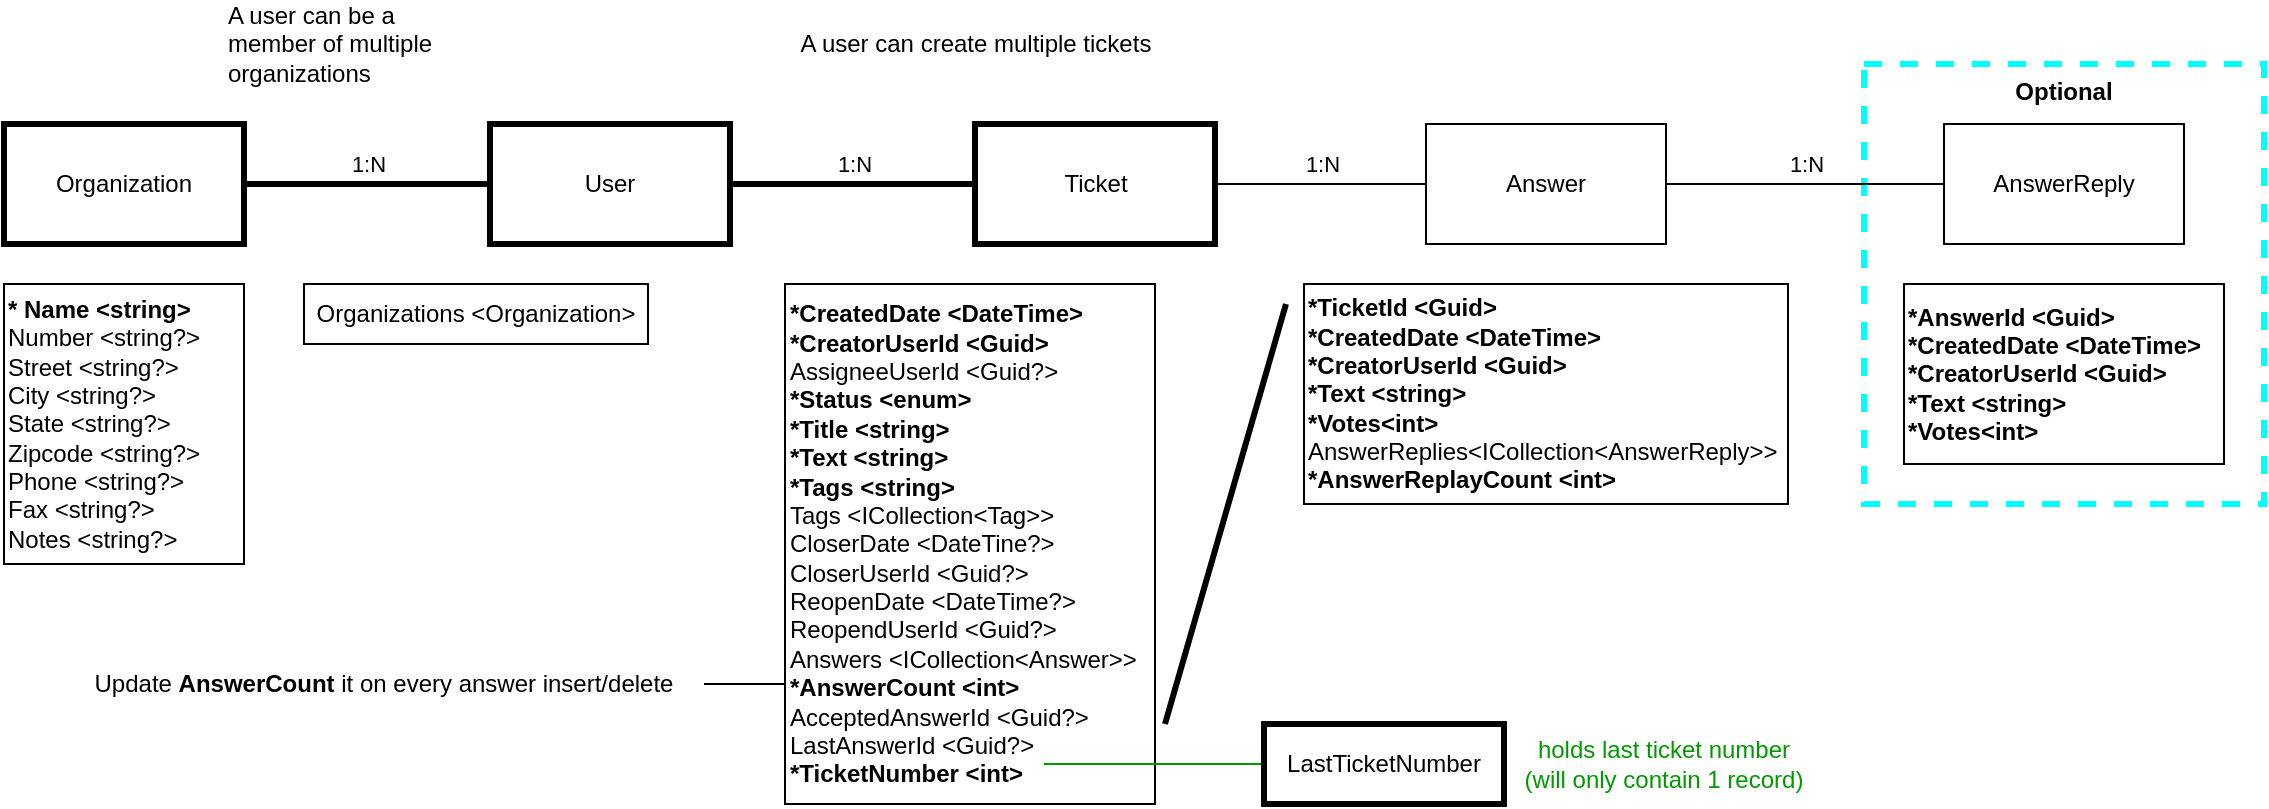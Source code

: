 <mxfile version="13.1.1" type="device"><diagram id="XsdR5rBmlQvIxGyuyij2" name="Page-1"><mxGraphModel dx="1422" dy="802" grid="1" gridSize="10" guides="1" tooltips="1" connect="1" arrows="1" fold="1" page="1" pageScale="1" pageWidth="850" pageHeight="1100" math="0" shadow="0"><root><mxCell id="0"/><mxCell id="1" parent="0"/><mxCell id="ulAKDCp1waad2PIdhyz6-4" value="&lt;b&gt;Optional&lt;/b&gt;" style="rounded=0;whiteSpace=wrap;html=1;dashed=1;strokeColor=#00FFFF;horizontal=1;verticalAlign=top;strokeWidth=3;" parent="1" vertex="1"><mxGeometry x="940" y="50" width="200" height="220" as="geometry"/></mxCell><mxCell id="tSy238-uLxkxltDlmrF9-1" value="Organization" style="rounded=0;whiteSpace=wrap;html=1;strokeWidth=3;" parent="1" vertex="1"><mxGeometry x="10" y="80" width="120" height="60" as="geometry"/></mxCell><mxCell id="tSy238-uLxkxltDlmrF9-2" value="User" style="rounded=0;whiteSpace=wrap;html=1;strokeWidth=3;" parent="1" vertex="1"><mxGeometry x="253" y="80" width="120" height="60" as="geometry"/></mxCell><mxCell id="tSy238-uLxkxltDlmrF9-3" value="Ticket" style="rounded=0;whiteSpace=wrap;html=1;strokeWidth=3;" parent="1" vertex="1"><mxGeometry x="495.5" y="80" width="120" height="60" as="geometry"/></mxCell><mxCell id="tSy238-uLxkxltDlmrF9-4" value="Answer" style="rounded=0;whiteSpace=wrap;html=1;" parent="1" vertex="1"><mxGeometry x="721" y="80" width="120" height="60" as="geometry"/></mxCell><mxCell id="tSy238-uLxkxltDlmrF9-5" value="AnswerReply" style="rounded=0;whiteSpace=wrap;html=1;" parent="1" vertex="1"><mxGeometry x="980" y="80" width="120" height="60" as="geometry"/></mxCell><mxCell id="tSy238-uLxkxltDlmrF9-7" value="1:N" style="endArrow=none;html=1;entryX=0;entryY=0.5;entryDx=0;entryDy=0;exitX=1;exitY=0.5;exitDx=0;exitDy=0;strokeWidth=3;" parent="1" source="tSy238-uLxkxltDlmrF9-1" target="tSy238-uLxkxltDlmrF9-2" edge="1"><mxGeometry y="10" width="50" height="50" relative="1" as="geometry"><mxPoint x="400" y="480" as="sourcePoint"/><mxPoint x="450" y="430" as="targetPoint"/><mxPoint as="offset"/></mxGeometry></mxCell><mxCell id="tSy238-uLxkxltDlmrF9-8" value="1:N" style="endArrow=none;html=1;exitX=1;exitY=0.5;exitDx=0;exitDy=0;entryX=0;entryY=0.5;entryDx=0;entryDy=0;strokeWidth=3;" parent="1" source="tSy238-uLxkxltDlmrF9-2" target="tSy238-uLxkxltDlmrF9-3" edge="1"><mxGeometry y="10" width="50" height="50" relative="1" as="geometry"><mxPoint x="330" y="120" as="sourcePoint"/><mxPoint x="350" y="180" as="targetPoint"/><mxPoint as="offset"/></mxGeometry></mxCell><mxCell id="tSy238-uLxkxltDlmrF9-9" value="1:N" style="endArrow=none;html=1;entryX=0;entryY=0.5;entryDx=0;entryDy=0;exitX=1;exitY=0.5;exitDx=0;exitDy=0;" parent="1" source="tSy238-uLxkxltDlmrF9-3" target="tSy238-uLxkxltDlmrF9-4" edge="1"><mxGeometry y="10" width="50" height="50" relative="1" as="geometry"><mxPoint x="480" y="150" as="sourcePoint"/><mxPoint x="520" y="150" as="targetPoint"/><mxPoint as="offset"/></mxGeometry></mxCell><mxCell id="tSy238-uLxkxltDlmrF9-10" value="1:N" style="endArrow=none;html=1;entryX=0;entryY=0.5;entryDx=0;entryDy=0;exitX=1;exitY=0.5;exitDx=0;exitDy=0;" parent="1" source="tSy238-uLxkxltDlmrF9-4" target="tSy238-uLxkxltDlmrF9-5" edge="1"><mxGeometry y="10" width="50" height="50" relative="1" as="geometry"><mxPoint x="630" y="190" as="sourcePoint"/><mxPoint x="670" y="190" as="targetPoint"/><mxPoint as="offset"/></mxGeometry></mxCell><mxCell id="tSy238-uLxkxltDlmrF9-11" value="&lt;div&gt;&lt;b&gt;* Name &amp;lt;string&amp;gt;&amp;nbsp;&lt;/b&gt;&lt;/div&gt;&lt;div&gt;Number &amp;lt;string?&amp;gt;&lt;/div&gt;&lt;div&gt;Street &amp;lt;string?&amp;gt;&lt;/div&gt;&lt;div&gt;City &amp;lt;string?&amp;gt;&lt;/div&gt;&lt;div&gt;State &amp;lt;string?&amp;gt;&lt;/div&gt;&lt;div&gt;Zipcode &amp;lt;string?&amp;gt;&lt;/div&gt;&lt;div&gt;Phone &amp;lt;string?&amp;gt;&lt;/div&gt;&lt;div&gt;Fax &amp;lt;string?&amp;gt;&lt;/div&gt;&lt;div&gt;Notes &amp;lt;string?&amp;gt;&lt;/div&gt;" style="rounded=0;whiteSpace=wrap;html=1;align=left;verticalAlign=middle;" parent="1" vertex="1"><mxGeometry x="10" y="160" width="120" height="140" as="geometry"/></mxCell><mxCell id="tSy238-uLxkxltDlmrF9-12" value="&lt;div&gt;Organizations &amp;lt;Organization&amp;gt;&lt;/div&gt;" style="rounded=0;whiteSpace=wrap;html=1;align=center;verticalAlign=middle;" parent="1" vertex="1"><mxGeometry x="160" y="160" width="172" height="30" as="geometry"/></mxCell><mxCell id="tSy238-uLxkxltDlmrF9-13" value="&lt;div&gt;&lt;b&gt;*CreatedDate &amp;lt;DateTime&amp;gt;&lt;/b&gt;&lt;br&gt;&lt;/div&gt;&lt;div&gt;&lt;b&gt;*CreatorUserId &amp;lt;Guid&amp;gt;&lt;/b&gt;&lt;/div&gt;&lt;div&gt;AssigneeUserId &amp;lt;Guid?&amp;gt;&lt;/div&gt;&lt;div&gt;&lt;b&gt;*Status &amp;lt;enum&amp;gt;&lt;/b&gt;&lt;/div&gt;&lt;div&gt;&lt;b&gt;*Title &amp;lt;string&amp;gt;&lt;/b&gt;&lt;/div&gt;&lt;div&gt;&lt;b&gt;*Text &amp;lt;string&amp;gt;&lt;/b&gt;&lt;/div&gt;&lt;div&gt;&lt;b&gt;*Tags &amp;lt;string&amp;gt;&lt;/b&gt;&lt;/div&gt;&lt;div&gt;Tags &amp;lt;ICollection&amp;lt;Tag&amp;gt;&amp;gt;&lt;/div&gt;&lt;div&gt;CloserDate &amp;lt;DateTine?&amp;gt;&lt;/div&gt;&lt;div&gt;CloserUserId &amp;lt;Guid?&amp;gt;&lt;/div&gt;&lt;div&gt;ReopenDate &amp;lt;DateTime?&amp;gt;&lt;/div&gt;&lt;div&gt;ReopendUserId &amp;lt;Guid?&amp;gt;&lt;/div&gt;&lt;div&gt;Answers &amp;lt;ICollection&amp;lt;Answer&amp;gt;&amp;gt;&lt;/div&gt;&lt;div&gt;&lt;b&gt;*AnswerCount &amp;lt;int&amp;gt;&lt;/b&gt;&lt;/div&gt;&lt;div&gt;AcceptedAnswerId &amp;lt;Guid?&amp;gt;&lt;/div&gt;&lt;div&gt;LastAnswerId &amp;lt;Guid?&amp;gt;&lt;/div&gt;&lt;div&gt;&lt;b&gt;*TicketNumber &amp;lt;int&amp;gt;&lt;/b&gt;&amp;nbsp;&lt;br&gt;&lt;/div&gt;" style="rounded=0;whiteSpace=wrap;html=1;align=left;verticalAlign=middle;" parent="1" vertex="1"><mxGeometry x="400.5" y="160" width="185" height="260" as="geometry"/></mxCell><mxCell id="tSy238-uLxkxltDlmrF9-14" value="&lt;div&gt;&lt;b&gt;*TicketId &amp;lt;Guid&amp;gt;&lt;/b&gt;&amp;nbsp;&lt;/div&gt;&lt;div&gt;&lt;b&gt;*CreatedDate &amp;lt;DateTime&amp;gt;&lt;/b&gt;&lt;/div&gt;&lt;div&gt;&lt;b&gt;*CreatorUserId &amp;lt;Guid&amp;gt;&lt;/b&gt;&lt;/div&gt;&lt;div&gt;&lt;b&gt;*Text &amp;lt;string&amp;gt;&lt;/b&gt;&lt;br&gt;&lt;/div&gt;&lt;div&gt;&lt;b&gt;*Votes&amp;lt;int&amp;gt;&lt;/b&gt;&lt;/div&gt;&lt;div&gt;&lt;div&gt;AnswerReplies&amp;lt;ICollection&amp;lt;AnswerReply&amp;gt;&amp;gt;&lt;/div&gt;&lt;div&gt;&lt;b&gt;*AnswerReplayCount &amp;lt;int&amp;gt;&lt;/b&gt;&lt;/div&gt;&lt;/div&gt;" style="rounded=0;whiteSpace=wrap;html=1;align=left;verticalAlign=middle;" parent="1" vertex="1"><mxGeometry x="660" y="160" width="242" height="110" as="geometry"/></mxCell><mxCell id="tSy238-uLxkxltDlmrF9-15" value="&lt;div&gt;&lt;b&gt;*AnswerId &amp;lt;Guid&amp;gt;&lt;/b&gt;&amp;nbsp;&lt;/div&gt;&lt;div&gt;&lt;b&gt;*CreatedDate &amp;lt;DateTime&amp;gt;&lt;/b&gt;&lt;/div&gt;&lt;div&gt;&lt;b&gt;*CreatorUserId &amp;lt;Guid&amp;gt;&lt;/b&gt;&lt;/div&gt;&lt;div&gt;&lt;b&gt;*Text &amp;lt;string&amp;gt;&lt;/b&gt;&lt;br&gt;&lt;/div&gt;&lt;div&gt;&lt;b&gt;*Votes&amp;lt;int&amp;gt;&lt;/b&gt;&lt;/div&gt;" style="rounded=0;whiteSpace=wrap;html=1;align=left;verticalAlign=middle;" parent="1" vertex="1"><mxGeometry x="960" y="160" width="160" height="90" as="geometry"/></mxCell><mxCell id="tSy238-uLxkxltDlmrF9-16" value="A user can create multiple tickets" style="text;html=1;strokeColor=none;fillColor=none;align=center;verticalAlign=middle;whiteSpace=wrap;rounded=0;" parent="1" vertex="1"><mxGeometry x="400.5" y="30" width="190" height="20" as="geometry"/></mxCell><mxCell id="tSy238-uLxkxltDlmrF9-17" value="A user can be a member of multiple organizations" style="text;html=1;strokeColor=none;fillColor=none;align=left;verticalAlign=middle;whiteSpace=wrap;rounded=0;" parent="1" vertex="1"><mxGeometry x="120" y="20" width="110" height="40" as="geometry"/></mxCell><mxCell id="tSy238-uLxkxltDlmrF9-18" value="Update &lt;b&gt;AnswerCount&lt;/b&gt; it on every answer insert/delete" style="text;html=1;strokeColor=none;fillColor=none;align=center;verticalAlign=middle;whiteSpace=wrap;rounded=0;" parent="1" vertex="1"><mxGeometry x="50" y="350" width="300" height="20" as="geometry"/></mxCell><mxCell id="tSy238-uLxkxltDlmrF9-20" value="" style="endArrow=none;html=1;entryX=0;entryY=0.5;entryDx=0;entryDy=0;" parent="1" edge="1"><mxGeometry y="10" width="50" height="50" relative="1" as="geometry"><mxPoint x="360" y="360" as="sourcePoint"/><mxPoint x="400.5" y="360" as="targetPoint"/><mxPoint as="offset"/></mxGeometry></mxCell><mxCell id="tSy238-uLxkxltDlmrF9-21" value="" style="endArrow=none;html=1;exitX=1;exitY=0.5;exitDx=0;exitDy=0;fillColor=#d5e8d4;strokeColor=#009900;" parent="1" edge="1"><mxGeometry y="10" width="50" height="50" relative="1" as="geometry"><mxPoint x="530" y="400.0" as="sourcePoint"/><mxPoint x="640" y="400" as="targetPoint"/><mxPoint as="offset"/></mxGeometry></mxCell><mxCell id="tSy238-uLxkxltDlmrF9-22" value="holds last ticket number&lt;br&gt;(will only contain 1 record)" style="text;html=1;strokeColor=none;fillColor=none;align=center;verticalAlign=middle;whiteSpace=wrap;rounded=0;fontColor=#009900;" parent="1" vertex="1"><mxGeometry x="760" y="380" width="160" height="40" as="geometry"/></mxCell><mxCell id="tSy238-uLxkxltDlmrF9-23" value="LastTicketNumber" style="rounded=0;whiteSpace=wrap;html=1;strokeWidth=3;" parent="1" vertex="1"><mxGeometry x="640" y="380" width="120" height="40" as="geometry"/></mxCell><mxCell id="tSy238-uLxkxltDlmrF9-25" value="" style="endArrow=none;html=1;strokeWidth=3;" parent="1" edge="1"><mxGeometry y="10" width="50" height="50" relative="1" as="geometry"><mxPoint x="590.5" y="380" as="sourcePoint"/><mxPoint x="651" y="170" as="targetPoint"/><mxPoint as="offset"/></mxGeometry></mxCell></root></mxGraphModel></diagram></mxfile>